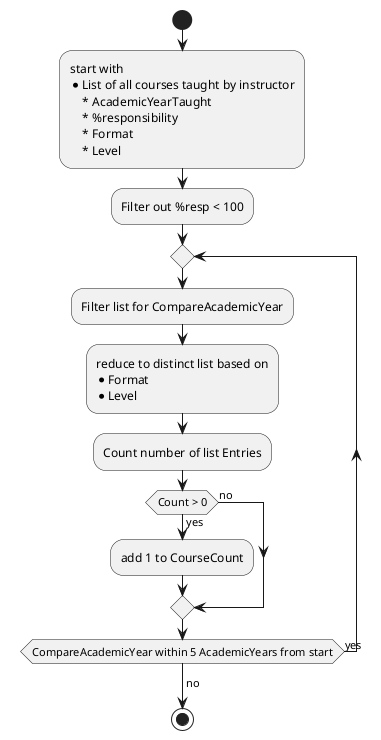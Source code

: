 @startuml SRoR

start
:start with
* List of all courses taught by instructor
    * AcademicYearTaught
    * %responsibility
    * Format
    * Level;
:Filter out %resp < 100;
repeat
    :Filter list for CompareAcademicYear;
    :reduce to distinct list based on
    *Format
    *Level;
    :Count number of list Entries;
    if (Count > 0) then (yes)
        :add 1 to CourseCount;
    else (no)
    endif
       
repeat while (CompareAcademicYear within 5 AcademicYears from start) is (yes)
->no;
stop
